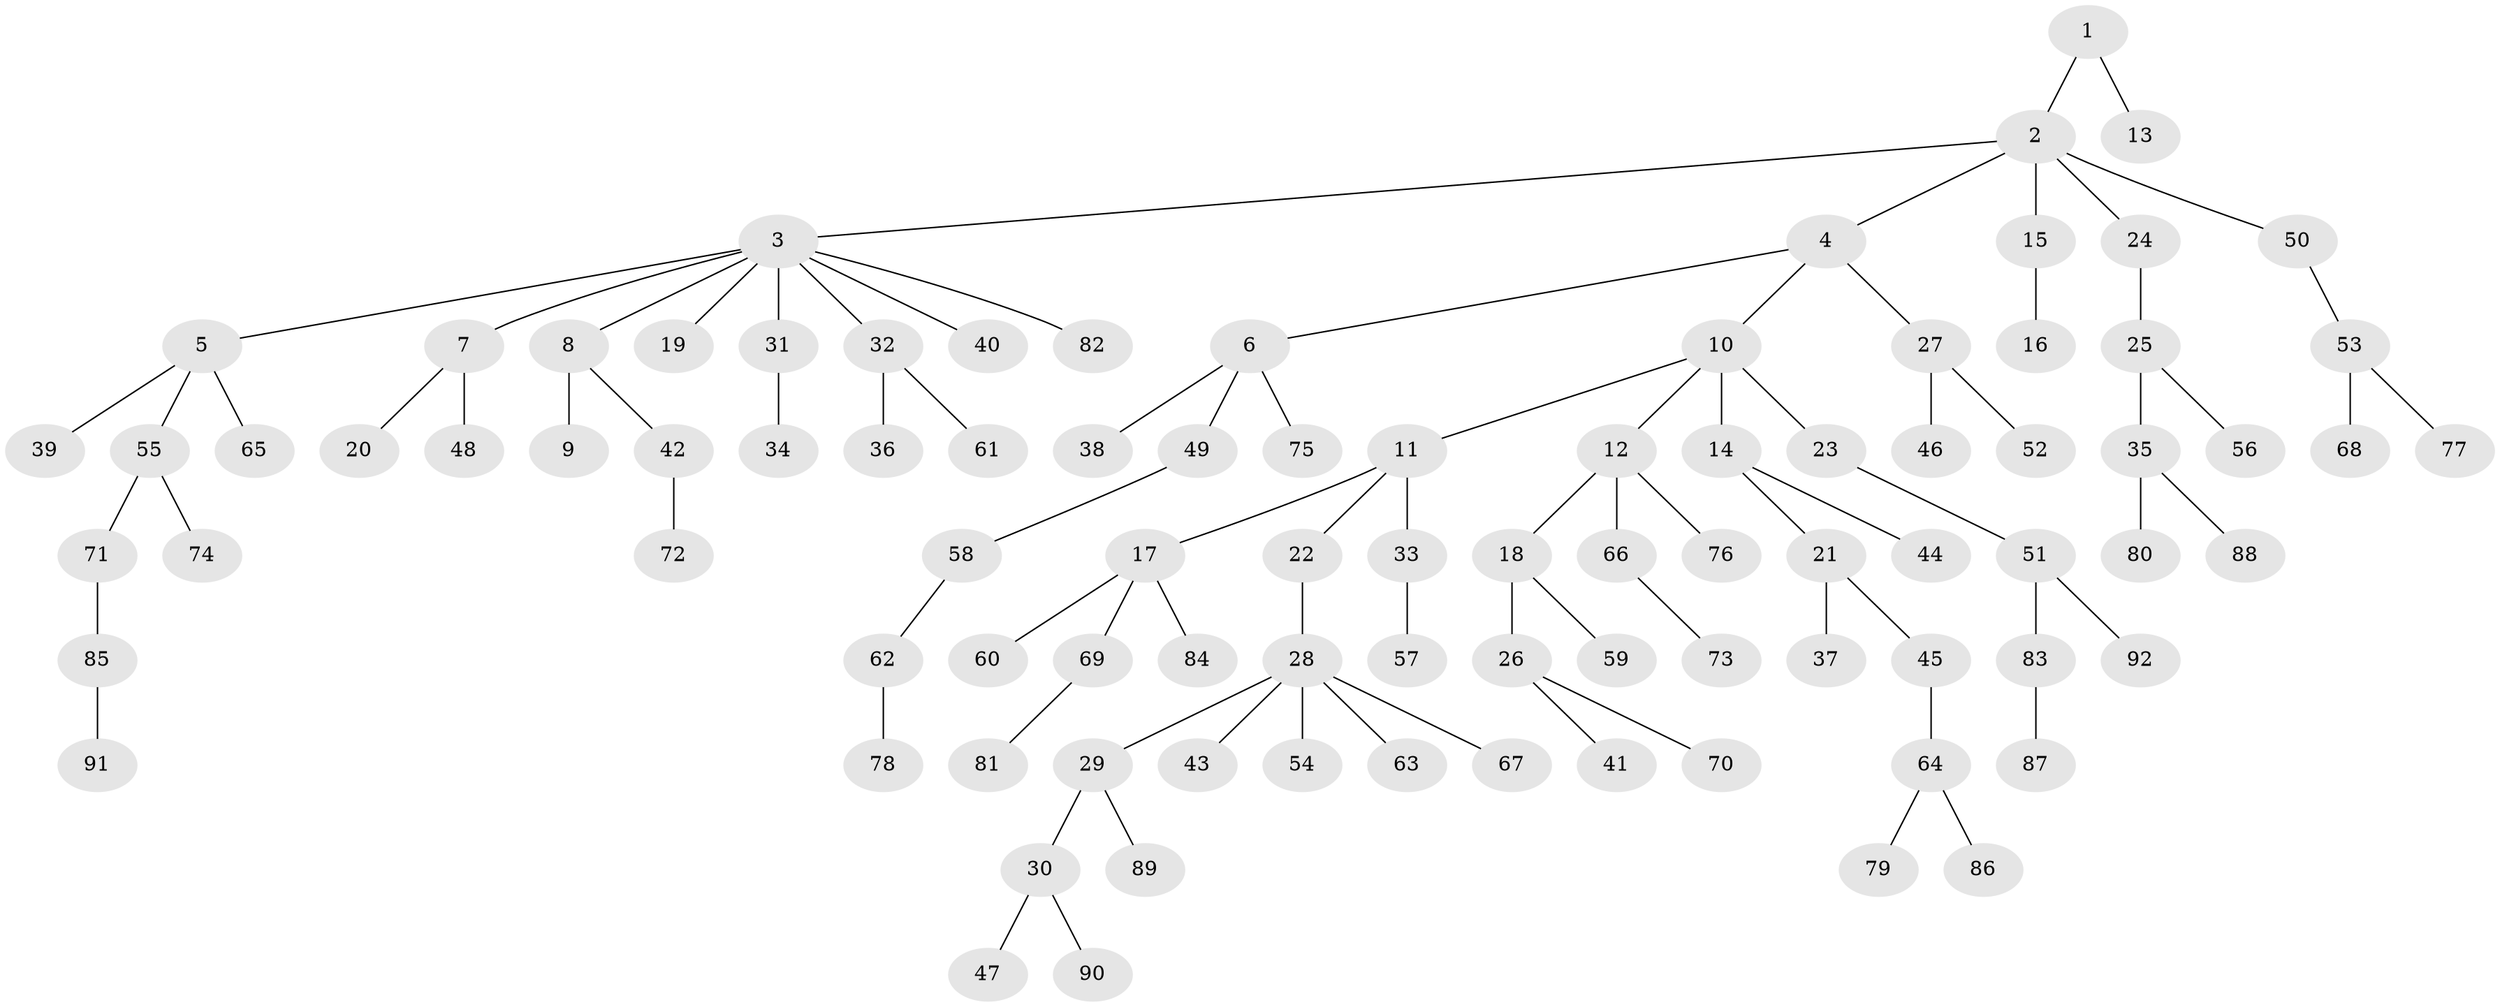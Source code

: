 // original degree distribution, {3: 0.07633587786259542, 6: 0.007633587786259542, 10: 0.007633587786259542, 4: 0.10687022900763359, 5: 0.03816793893129771, 2: 0.20610687022900764, 1: 0.549618320610687, 7: 0.007633587786259542}
// Generated by graph-tools (version 1.1) at 2025/51/03/04/25 22:51:59]
// undirected, 92 vertices, 91 edges
graph export_dot {
  node [color=gray90,style=filled];
  1;
  2;
  3;
  4;
  5;
  6;
  7;
  8;
  9;
  10;
  11;
  12;
  13;
  14;
  15;
  16;
  17;
  18;
  19;
  20;
  21;
  22;
  23;
  24;
  25;
  26;
  27;
  28;
  29;
  30;
  31;
  32;
  33;
  34;
  35;
  36;
  37;
  38;
  39;
  40;
  41;
  42;
  43;
  44;
  45;
  46;
  47;
  48;
  49;
  50;
  51;
  52;
  53;
  54;
  55;
  56;
  57;
  58;
  59;
  60;
  61;
  62;
  63;
  64;
  65;
  66;
  67;
  68;
  69;
  70;
  71;
  72;
  73;
  74;
  75;
  76;
  77;
  78;
  79;
  80;
  81;
  82;
  83;
  84;
  85;
  86;
  87;
  88;
  89;
  90;
  91;
  92;
  1 -- 2 [weight=1.0];
  1 -- 13 [weight=1.0];
  2 -- 3 [weight=1.0];
  2 -- 4 [weight=1.0];
  2 -- 15 [weight=1.0];
  2 -- 24 [weight=1.0];
  2 -- 50 [weight=1.0];
  3 -- 5 [weight=1.0];
  3 -- 7 [weight=1.0];
  3 -- 8 [weight=1.0];
  3 -- 19 [weight=1.0];
  3 -- 31 [weight=1.0];
  3 -- 32 [weight=1.0];
  3 -- 40 [weight=1.0];
  3 -- 82 [weight=1.0];
  4 -- 6 [weight=1.0];
  4 -- 10 [weight=1.0];
  4 -- 27 [weight=1.0];
  5 -- 39 [weight=1.0];
  5 -- 55 [weight=1.0];
  5 -- 65 [weight=1.0];
  6 -- 38 [weight=1.0];
  6 -- 49 [weight=1.0];
  6 -- 75 [weight=1.0];
  7 -- 20 [weight=1.0];
  7 -- 48 [weight=1.0];
  8 -- 9 [weight=1.0];
  8 -- 42 [weight=1.0];
  10 -- 11 [weight=1.0];
  10 -- 12 [weight=1.0];
  10 -- 14 [weight=1.0];
  10 -- 23 [weight=1.0];
  11 -- 17 [weight=1.0];
  11 -- 22 [weight=1.0];
  11 -- 33 [weight=1.0];
  12 -- 18 [weight=1.0];
  12 -- 66 [weight=1.0];
  12 -- 76 [weight=1.0];
  14 -- 21 [weight=1.0];
  14 -- 44 [weight=1.0];
  15 -- 16 [weight=1.0];
  17 -- 60 [weight=1.0];
  17 -- 69 [weight=1.0];
  17 -- 84 [weight=1.0];
  18 -- 26 [weight=1.0];
  18 -- 59 [weight=1.0];
  21 -- 37 [weight=1.0];
  21 -- 45 [weight=1.0];
  22 -- 28 [weight=1.0];
  23 -- 51 [weight=1.0];
  24 -- 25 [weight=1.0];
  25 -- 35 [weight=1.0];
  25 -- 56 [weight=1.0];
  26 -- 41 [weight=1.0];
  26 -- 70 [weight=1.0];
  27 -- 46 [weight=1.0];
  27 -- 52 [weight=1.0];
  28 -- 29 [weight=1.0];
  28 -- 43 [weight=1.0];
  28 -- 54 [weight=1.0];
  28 -- 63 [weight=1.0];
  28 -- 67 [weight=1.0];
  29 -- 30 [weight=1.0];
  29 -- 89 [weight=1.0];
  30 -- 47 [weight=1.0];
  30 -- 90 [weight=1.0];
  31 -- 34 [weight=1.0];
  32 -- 36 [weight=1.0];
  32 -- 61 [weight=1.0];
  33 -- 57 [weight=1.0];
  35 -- 80 [weight=1.0];
  35 -- 88 [weight=1.0];
  42 -- 72 [weight=1.0];
  45 -- 64 [weight=1.0];
  49 -- 58 [weight=1.0];
  50 -- 53 [weight=1.0];
  51 -- 83 [weight=1.0];
  51 -- 92 [weight=1.0];
  53 -- 68 [weight=1.0];
  53 -- 77 [weight=1.0];
  55 -- 71 [weight=1.0];
  55 -- 74 [weight=1.0];
  58 -- 62 [weight=1.0];
  62 -- 78 [weight=1.0];
  64 -- 79 [weight=1.0];
  64 -- 86 [weight=1.0];
  66 -- 73 [weight=1.0];
  69 -- 81 [weight=1.0];
  71 -- 85 [weight=1.0];
  83 -- 87 [weight=1.0];
  85 -- 91 [weight=1.0];
}

